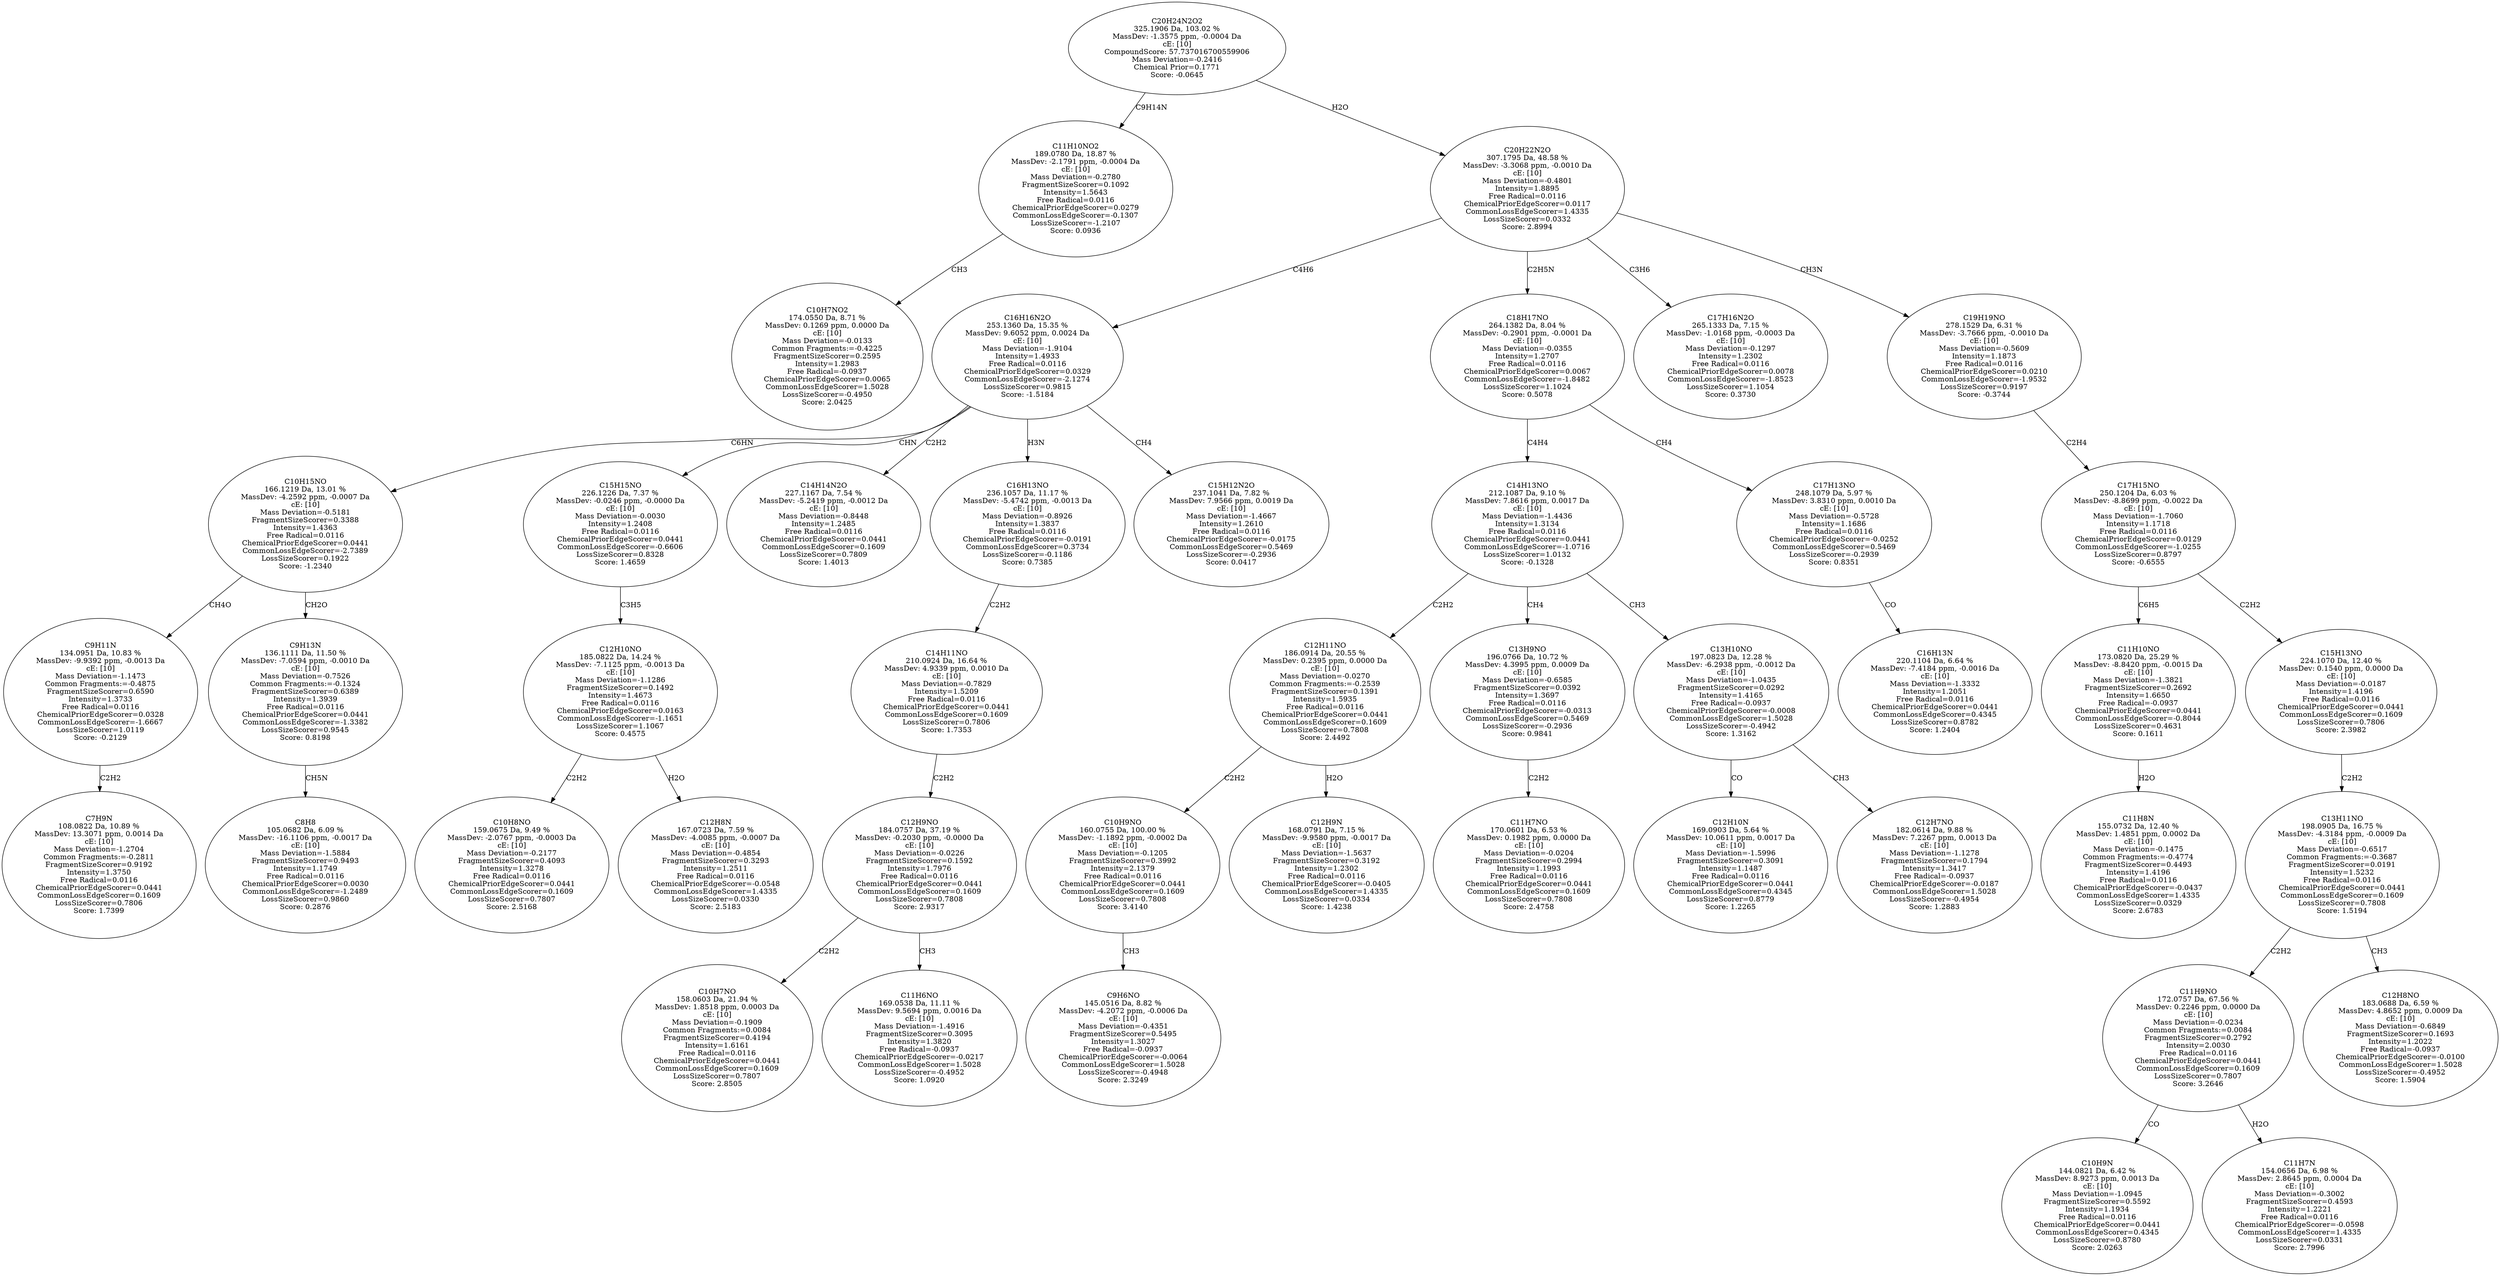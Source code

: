 strict digraph {
v1 [label="C10H7NO2\n174.0550 Da, 8.71 %\nMassDev: 0.1269 ppm, 0.0000 Da\ncE: [10]\nMass Deviation=-0.0133\nCommon Fragments:=-0.4225\nFragmentSizeScorer=0.2595\nIntensity=1.2983\nFree Radical=-0.0937\nChemicalPriorEdgeScorer=0.0065\nCommonLossEdgeScorer=1.5028\nLossSizeScorer=-0.4950\nScore: 2.0425"];
v2 [label="C11H10NO2\n189.0780 Da, 18.87 %\nMassDev: -2.1791 ppm, -0.0004 Da\ncE: [10]\nMass Deviation=-0.2780\nFragmentSizeScorer=0.1092\nIntensity=1.5643\nFree Radical=0.0116\nChemicalPriorEdgeScorer=0.0279\nCommonLossEdgeScorer=-0.1307\nLossSizeScorer=-1.2107\nScore: 0.0936"];
v3 [label="C7H9N\n108.0822 Da, 10.89 %\nMassDev: 13.3071 ppm, 0.0014 Da\ncE: [10]\nMass Deviation=-1.2704\nCommon Fragments:=-0.2811\nFragmentSizeScorer=0.9192\nIntensity=1.3750\nFree Radical=0.0116\nChemicalPriorEdgeScorer=0.0441\nCommonLossEdgeScorer=0.1609\nLossSizeScorer=0.7806\nScore: 1.7399"];
v4 [label="C9H11N\n134.0951 Da, 10.83 %\nMassDev: -9.9392 ppm, -0.0013 Da\ncE: [10]\nMass Deviation=-1.1473\nCommon Fragments:=-0.4875\nFragmentSizeScorer=0.6590\nIntensity=1.3733\nFree Radical=0.0116\nChemicalPriorEdgeScorer=0.0328\nCommonLossEdgeScorer=-1.6667\nLossSizeScorer=1.0119\nScore: -0.2129"];
v5 [label="C8H8\n105.0682 Da, 6.09 %\nMassDev: -16.1106 ppm, -0.0017 Da\ncE: [10]\nMass Deviation=-1.5884\nFragmentSizeScorer=0.9493\nIntensity=1.1749\nFree Radical=0.0116\nChemicalPriorEdgeScorer=0.0030\nCommonLossEdgeScorer=-1.2489\nLossSizeScorer=0.9860\nScore: 0.2876"];
v6 [label="C9H13N\n136.1111 Da, 11.50 %\nMassDev: -7.0594 ppm, -0.0010 Da\ncE: [10]\nMass Deviation=-0.7526\nCommon Fragments:=-0.1324\nFragmentSizeScorer=0.6389\nIntensity=1.3939\nFree Radical=0.0116\nChemicalPriorEdgeScorer=0.0441\nCommonLossEdgeScorer=-1.3382\nLossSizeScorer=0.9545\nScore: 0.8198"];
v7 [label="C10H15NO\n166.1219 Da, 13.01 %\nMassDev: -4.2592 ppm, -0.0007 Da\ncE: [10]\nMass Deviation=-0.5181\nFragmentSizeScorer=0.3388\nIntensity=1.4363\nFree Radical=0.0116\nChemicalPriorEdgeScorer=0.0441\nCommonLossEdgeScorer=-2.7389\nLossSizeScorer=0.1922\nScore: -1.2340"];
v8 [label="C10H8NO\n159.0675 Da, 9.49 %\nMassDev: -2.0767 ppm, -0.0003 Da\ncE: [10]\nMass Deviation=-0.2177\nFragmentSizeScorer=0.4093\nIntensity=1.3278\nFree Radical=0.0116\nChemicalPriorEdgeScorer=0.0441\nCommonLossEdgeScorer=0.1609\nLossSizeScorer=0.7807\nScore: 2.5168"];
v9 [label="C12H8N\n167.0723 Da, 7.59 %\nMassDev: -4.0085 ppm, -0.0007 Da\ncE: [10]\nMass Deviation=-0.4854\nFragmentSizeScorer=0.3293\nIntensity=1.2511\nFree Radical=0.0116\nChemicalPriorEdgeScorer=-0.0548\nCommonLossEdgeScorer=1.4335\nLossSizeScorer=0.0330\nScore: 2.5183"];
v10 [label="C12H10NO\n185.0822 Da, 14.24 %\nMassDev: -7.1125 ppm, -0.0013 Da\ncE: [10]\nMass Deviation=-1.1286\nFragmentSizeScorer=0.1492\nIntensity=1.4673\nFree Radical=0.0116\nChemicalPriorEdgeScorer=0.0163\nCommonLossEdgeScorer=-1.1651\nLossSizeScorer=1.1067\nScore: 0.4575"];
v11 [label="C15H15NO\n226.1226 Da, 7.37 %\nMassDev: -0.0246 ppm, -0.0000 Da\ncE: [10]\nMass Deviation=-0.0030\nIntensity=1.2408\nFree Radical=0.0116\nChemicalPriorEdgeScorer=0.0441\nCommonLossEdgeScorer=-0.6606\nLossSizeScorer=0.8328\nScore: 1.4659"];
v12 [label="C14H14N2O\n227.1167 Da, 7.54 %\nMassDev: -5.2419 ppm, -0.0012 Da\ncE: [10]\nMass Deviation=-0.8448\nIntensity=1.2485\nFree Radical=0.0116\nChemicalPriorEdgeScorer=0.0441\nCommonLossEdgeScorer=0.1609\nLossSizeScorer=0.7809\nScore: 1.4013"];
v13 [label="C10H7NO\n158.0603 Da, 21.94 %\nMassDev: 1.8518 ppm, 0.0003 Da\ncE: [10]\nMass Deviation=-0.1909\nCommon Fragments:=0.0084\nFragmentSizeScorer=0.4194\nIntensity=1.6161\nFree Radical=0.0116\nChemicalPriorEdgeScorer=0.0441\nCommonLossEdgeScorer=0.1609\nLossSizeScorer=0.7807\nScore: 2.8505"];
v14 [label="C11H6NO\n169.0538 Da, 11.11 %\nMassDev: 9.5694 ppm, 0.0016 Da\ncE: [10]\nMass Deviation=-1.4916\nFragmentSizeScorer=0.3095\nIntensity=1.3820\nFree Radical=-0.0937\nChemicalPriorEdgeScorer=-0.0217\nCommonLossEdgeScorer=1.5028\nLossSizeScorer=-0.4952\nScore: 1.0920"];
v15 [label="C12H9NO\n184.0757 Da, 37.19 %\nMassDev: -0.2030 ppm, -0.0000 Da\ncE: [10]\nMass Deviation=-0.0226\nFragmentSizeScorer=0.1592\nIntensity=1.7976\nFree Radical=0.0116\nChemicalPriorEdgeScorer=0.0441\nCommonLossEdgeScorer=0.1609\nLossSizeScorer=0.7808\nScore: 2.9317"];
v16 [label="C14H11NO\n210.0924 Da, 16.64 %\nMassDev: 4.9339 ppm, 0.0010 Da\ncE: [10]\nMass Deviation=-0.7829\nIntensity=1.5209\nFree Radical=0.0116\nChemicalPriorEdgeScorer=0.0441\nCommonLossEdgeScorer=0.1609\nLossSizeScorer=0.7806\nScore: 1.7353"];
v17 [label="C16H13NO\n236.1057 Da, 11.17 %\nMassDev: -5.4742 ppm, -0.0013 Da\ncE: [10]\nMass Deviation=-0.8926\nIntensity=1.3837\nFree Radical=0.0116\nChemicalPriorEdgeScorer=-0.0191\nCommonLossEdgeScorer=0.3734\nLossSizeScorer=-0.1186\nScore: 0.7385"];
v18 [label="C15H12N2O\n237.1041 Da, 7.82 %\nMassDev: 7.9566 ppm, 0.0019 Da\ncE: [10]\nMass Deviation=-1.4667\nIntensity=1.2610\nFree Radical=0.0116\nChemicalPriorEdgeScorer=-0.0175\nCommonLossEdgeScorer=0.5469\nLossSizeScorer=-0.2936\nScore: 0.0417"];
v19 [label="C16H16N2O\n253.1360 Da, 15.35 %\nMassDev: 9.6052 ppm, 0.0024 Da\ncE: [10]\nMass Deviation=-1.9104\nIntensity=1.4933\nFree Radical=0.0116\nChemicalPriorEdgeScorer=0.0329\nCommonLossEdgeScorer=-2.1274\nLossSizeScorer=0.9815\nScore: -1.5184"];
v20 [label="C9H6NO\n145.0516 Da, 8.82 %\nMassDev: -4.2072 ppm, -0.0006 Da\ncE: [10]\nMass Deviation=-0.4351\nFragmentSizeScorer=0.5495\nIntensity=1.3027\nFree Radical=-0.0937\nChemicalPriorEdgeScorer=-0.0064\nCommonLossEdgeScorer=1.5028\nLossSizeScorer=-0.4948\nScore: 2.3249"];
v21 [label="C10H9NO\n160.0755 Da, 100.00 %\nMassDev: -1.1892 ppm, -0.0002 Da\ncE: [10]\nMass Deviation=-0.1205\nFragmentSizeScorer=0.3992\nIntensity=2.1379\nFree Radical=0.0116\nChemicalPriorEdgeScorer=0.0441\nCommonLossEdgeScorer=0.1609\nLossSizeScorer=0.7808\nScore: 3.4140"];
v22 [label="C12H9N\n168.0791 Da, 7.15 %\nMassDev: -9.9580 ppm, -0.0017 Da\ncE: [10]\nMass Deviation=-1.5637\nFragmentSizeScorer=0.3192\nIntensity=1.2302\nFree Radical=0.0116\nChemicalPriorEdgeScorer=-0.0405\nCommonLossEdgeScorer=1.4335\nLossSizeScorer=0.0334\nScore: 1.4238"];
v23 [label="C12H11NO\n186.0914 Da, 20.55 %\nMassDev: 0.2395 ppm, 0.0000 Da\ncE: [10]\nMass Deviation=-0.0270\nCommon Fragments:=-0.2539\nFragmentSizeScorer=0.1391\nIntensity=1.5935\nFree Radical=0.0116\nChemicalPriorEdgeScorer=0.0441\nCommonLossEdgeScorer=0.1609\nLossSizeScorer=0.7808\nScore: 2.4492"];
v24 [label="C11H7NO\n170.0601 Da, 6.53 %\nMassDev: 0.1982 ppm, 0.0000 Da\ncE: [10]\nMass Deviation=-0.0204\nFragmentSizeScorer=0.2994\nIntensity=1.1993\nFree Radical=0.0116\nChemicalPriorEdgeScorer=0.0441\nCommonLossEdgeScorer=0.1609\nLossSizeScorer=0.7808\nScore: 2.4758"];
v25 [label="C13H9NO\n196.0766 Da, 10.72 %\nMassDev: 4.3995 ppm, 0.0009 Da\ncE: [10]\nMass Deviation=-0.6585\nFragmentSizeScorer=0.0392\nIntensity=1.3697\nFree Radical=0.0116\nChemicalPriorEdgeScorer=-0.0313\nCommonLossEdgeScorer=0.5469\nLossSizeScorer=-0.2936\nScore: 0.9841"];
v26 [label="C12H10N\n169.0903 Da, 5.64 %\nMassDev: 10.0611 ppm, 0.0017 Da\ncE: [10]\nMass Deviation=-1.5996\nFragmentSizeScorer=0.3091\nIntensity=1.1487\nFree Radical=0.0116\nChemicalPriorEdgeScorer=0.0441\nCommonLossEdgeScorer=0.4345\nLossSizeScorer=0.8779\nScore: 1.2265"];
v27 [label="C12H7NO\n182.0614 Da, 9.88 %\nMassDev: 7.2267 ppm, 0.0013 Da\ncE: [10]\nMass Deviation=-1.1278\nFragmentSizeScorer=0.1794\nIntensity=1.3417\nFree Radical=-0.0937\nChemicalPriorEdgeScorer=-0.0187\nCommonLossEdgeScorer=1.5028\nLossSizeScorer=-0.4954\nScore: 1.2883"];
v28 [label="C13H10NO\n197.0823 Da, 12.28 %\nMassDev: -6.2938 ppm, -0.0012 Da\ncE: [10]\nMass Deviation=-1.0435\nFragmentSizeScorer=0.0292\nIntensity=1.4165\nFree Radical=-0.0937\nChemicalPriorEdgeScorer=-0.0008\nCommonLossEdgeScorer=1.5028\nLossSizeScorer=-0.4942\nScore: 1.3162"];
v29 [label="C14H13NO\n212.1087 Da, 9.10 %\nMassDev: 7.8616 ppm, 0.0017 Da\ncE: [10]\nMass Deviation=-1.4436\nIntensity=1.3134\nFree Radical=0.0116\nChemicalPriorEdgeScorer=0.0441\nCommonLossEdgeScorer=-1.0716\nLossSizeScorer=1.0132\nScore: -0.1328"];
v30 [label="C16H13N\n220.1104 Da, 6.64 %\nMassDev: -7.4184 ppm, -0.0016 Da\ncE: [10]\nMass Deviation=-1.3332\nIntensity=1.2051\nFree Radical=0.0116\nChemicalPriorEdgeScorer=0.0441\nCommonLossEdgeScorer=0.4345\nLossSizeScorer=0.8782\nScore: 1.2404"];
v31 [label="C17H13NO\n248.1079 Da, 5.97 %\nMassDev: 3.8310 ppm, 0.0010 Da\ncE: [10]\nMass Deviation=-0.5728\nIntensity=1.1686\nFree Radical=0.0116\nChemicalPriorEdgeScorer=-0.0252\nCommonLossEdgeScorer=0.5469\nLossSizeScorer=-0.2939\nScore: 0.8351"];
v32 [label="C18H17NO\n264.1382 Da, 8.04 %\nMassDev: -0.2901 ppm, -0.0001 Da\ncE: [10]\nMass Deviation=-0.0355\nIntensity=1.2707\nFree Radical=0.0116\nChemicalPriorEdgeScorer=0.0067\nCommonLossEdgeScorer=-1.8482\nLossSizeScorer=1.1024\nScore: 0.5078"];
v33 [label="C17H16N2O\n265.1333 Da, 7.15 %\nMassDev: -1.0168 ppm, -0.0003 Da\ncE: [10]\nMass Deviation=-0.1297\nIntensity=1.2302\nFree Radical=0.0116\nChemicalPriorEdgeScorer=0.0078\nCommonLossEdgeScorer=-1.8523\nLossSizeScorer=1.1054\nScore: 0.3730"];
v34 [label="C11H8N\n155.0732 Da, 12.40 %\nMassDev: 1.4851 ppm, 0.0002 Da\ncE: [10]\nMass Deviation=-0.1475\nCommon Fragments:=-0.4774\nFragmentSizeScorer=0.4493\nIntensity=1.4196\nFree Radical=0.0116\nChemicalPriorEdgeScorer=-0.0437\nCommonLossEdgeScorer=1.4335\nLossSizeScorer=0.0329\nScore: 2.6783"];
v35 [label="C11H10NO\n173.0820 Da, 25.29 %\nMassDev: -8.8420 ppm, -0.0015 Da\ncE: [10]\nMass Deviation=-1.3821\nFragmentSizeScorer=0.2692\nIntensity=1.6650\nFree Radical=-0.0937\nChemicalPriorEdgeScorer=0.0441\nCommonLossEdgeScorer=-0.8044\nLossSizeScorer=0.4631\nScore: 0.1611"];
v36 [label="C10H9N\n144.0821 Da, 6.42 %\nMassDev: 8.9273 ppm, 0.0013 Da\ncE: [10]\nMass Deviation=-1.0945\nFragmentSizeScorer=0.5592\nIntensity=1.1934\nFree Radical=0.0116\nChemicalPriorEdgeScorer=0.0441\nCommonLossEdgeScorer=0.4345\nLossSizeScorer=0.8780\nScore: 2.0263"];
v37 [label="C11H7N\n154.0656 Da, 6.98 %\nMassDev: 2.8645 ppm, 0.0004 Da\ncE: [10]\nMass Deviation=-0.3002\nFragmentSizeScorer=0.4593\nIntensity=1.2221\nFree Radical=0.0116\nChemicalPriorEdgeScorer=-0.0598\nCommonLossEdgeScorer=1.4335\nLossSizeScorer=0.0331\nScore: 2.7996"];
v38 [label="C11H9NO\n172.0757 Da, 67.56 %\nMassDev: 0.2246 ppm, 0.0000 Da\ncE: [10]\nMass Deviation=-0.0234\nCommon Fragments:=0.0084\nFragmentSizeScorer=0.2792\nIntensity=2.0030\nFree Radical=0.0116\nChemicalPriorEdgeScorer=0.0441\nCommonLossEdgeScorer=0.1609\nLossSizeScorer=0.7807\nScore: 3.2646"];
v39 [label="C12H8NO\n183.0688 Da, 6.59 %\nMassDev: 4.8652 ppm, 0.0009 Da\ncE: [10]\nMass Deviation=-0.6849\nFragmentSizeScorer=0.1693\nIntensity=1.2022\nFree Radical=-0.0937\nChemicalPriorEdgeScorer=-0.0100\nCommonLossEdgeScorer=1.5028\nLossSizeScorer=-0.4952\nScore: 1.5904"];
v40 [label="C13H11NO\n198.0905 Da, 16.75 %\nMassDev: -4.3184 ppm, -0.0009 Da\ncE: [10]\nMass Deviation=-0.6517\nCommon Fragments:=-0.3687\nFragmentSizeScorer=0.0191\nIntensity=1.5232\nFree Radical=0.0116\nChemicalPriorEdgeScorer=0.0441\nCommonLossEdgeScorer=0.1609\nLossSizeScorer=0.7808\nScore: 1.5194"];
v41 [label="C15H13NO\n224.1070 Da, 12.40 %\nMassDev: 0.1540 ppm, 0.0000 Da\ncE: [10]\nMass Deviation=-0.0187\nIntensity=1.4196\nFree Radical=0.0116\nChemicalPriorEdgeScorer=0.0441\nCommonLossEdgeScorer=0.1609\nLossSizeScorer=0.7806\nScore: 2.3982"];
v42 [label="C17H15NO\n250.1204 Da, 6.03 %\nMassDev: -8.8699 ppm, -0.0022 Da\ncE: [10]\nMass Deviation=-1.7060\nIntensity=1.1718\nFree Radical=0.0116\nChemicalPriorEdgeScorer=0.0129\nCommonLossEdgeScorer=-1.0255\nLossSizeScorer=0.8797\nScore: -0.6555"];
v43 [label="C19H19NO\n278.1529 Da, 6.31 %\nMassDev: -3.7666 ppm, -0.0010 Da\ncE: [10]\nMass Deviation=-0.5609\nIntensity=1.1873\nFree Radical=0.0116\nChemicalPriorEdgeScorer=0.0210\nCommonLossEdgeScorer=-1.9532\nLossSizeScorer=0.9197\nScore: -0.3744"];
v44 [label="C20H22N2O\n307.1795 Da, 48.58 %\nMassDev: -3.3068 ppm, -0.0010 Da\ncE: [10]\nMass Deviation=-0.4801\nIntensity=1.8895\nFree Radical=0.0116\nChemicalPriorEdgeScorer=0.0117\nCommonLossEdgeScorer=1.4335\nLossSizeScorer=0.0332\nScore: 2.8994"];
v45 [label="C20H24N2O2\n325.1906 Da, 103.02 %\nMassDev: -1.3575 ppm, -0.0004 Da\ncE: [10]\nCompoundScore: 57.737016700559906\nMass Deviation=-0.2416\nChemical Prior=0.1771\nScore: -0.0645"];
v2 -> v1 [label="CH3"];
v45 -> v2 [label="C9H14N"];
v4 -> v3 [label="C2H2"];
v7 -> v4 [label="CH4O"];
v6 -> v5 [label="CH5N"];
v7 -> v6 [label="CH2O"];
v19 -> v7 [label="C6HN"];
v10 -> v8 [label="C2H2"];
v10 -> v9 [label="H2O"];
v11 -> v10 [label="C3H5"];
v19 -> v11 [label="CHN"];
v19 -> v12 [label="C2H2"];
v15 -> v13 [label="C2H2"];
v15 -> v14 [label="CH3"];
v16 -> v15 [label="C2H2"];
v17 -> v16 [label="C2H2"];
v19 -> v17 [label="H3N"];
v19 -> v18 [label="CH4"];
v44 -> v19 [label="C4H6"];
v21 -> v20 [label="CH3"];
v23 -> v21 [label="C2H2"];
v23 -> v22 [label="H2O"];
v29 -> v23 [label="C2H2"];
v25 -> v24 [label="C2H2"];
v29 -> v25 [label="CH4"];
v28 -> v26 [label="CO"];
v28 -> v27 [label="CH3"];
v29 -> v28 [label="CH3"];
v32 -> v29 [label="C4H4"];
v31 -> v30 [label="CO"];
v32 -> v31 [label="CH4"];
v44 -> v32 [label="C2H5N"];
v44 -> v33 [label="C3H6"];
v35 -> v34 [label="H2O"];
v42 -> v35 [label="C6H5"];
v38 -> v36 [label="CO"];
v38 -> v37 [label="H2O"];
v40 -> v38 [label="C2H2"];
v40 -> v39 [label="CH3"];
v41 -> v40 [label="C2H2"];
v42 -> v41 [label="C2H2"];
v43 -> v42 [label="C2H4"];
v44 -> v43 [label="CH3N"];
v45 -> v44 [label="H2O"];
}